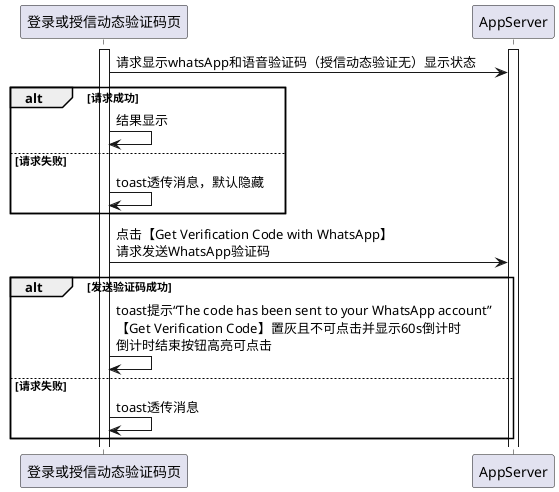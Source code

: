 @startuml
activate 登录或授信动态验证码页
activate AppServer

登录或授信动态验证码页->AppServer:请求显示whatsApp和语音验证码（授信动态验证无）显示状态
   alt 请求成功
   登录或授信动态验证码页->登录或授信动态验证码页:结果显示
   else 请求失败
   登录或授信动态验证码页->登录或授信动态验证码页:toast透传消息，默认隐藏
   end

 登录或授信动态验证码页->AppServer:点击【Get Verification Code with WhatsApp】\n请求发送WhatsApp验证码
   alt 发送验证码成功
    登录或授信动态验证码页->登录或授信动态验证码页:toast提示“The code has been sent to your WhatsApp account”\n【Get Verification Code】置灰且不可点击并显示60s倒计时\n倒计时结束按钮高亮可点击
   else 请求失败
    登录或授信动态验证码页->登录或授信动态验证码页:toast透传消息
   end

@enduml